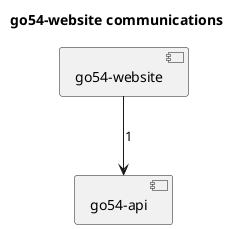 @startuml
title go54-website communications
component "go54-website" as go54_website
component "go54-api" as go54_api

go54_website --> go54_api : 1
@enduml